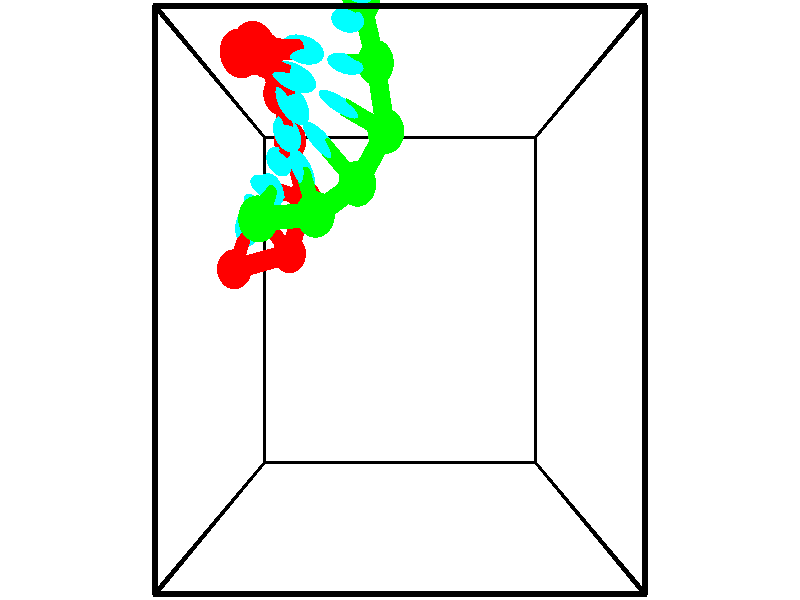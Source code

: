 // switches for output
#declare DRAW_BASES = 1; // possible values are 0, 1; only relevant for DNA ribbons
#declare DRAW_BASES_TYPE = 3; // possible values are 1, 2, 3; only relevant for DNA ribbons
#declare DRAW_FOG = 0; // set to 1 to enable fog

#include "colors.inc"

#include "transforms.inc"
background { rgb <1, 1, 1>}

#default {
   normal{
       ripples 0.25
       frequency 0.20
       turbulence 0.2
       lambda 5
   }
	finish {
		phong 0.1
		phong_size 40.
	}
}

// original window dimensions: 1024x640


// camera settings

camera {
	sky <-0, 1, 0>
	up <-0, 1, 0>
	right 1.6 * <1, 0, 0>
	location <2.5, 2.5, 11.1562>
	look_at <2.5, 2.5, 2.5>
	direction <0, 0, -8.6562>
	angle 67.0682
}


# declare cpy_camera_pos = <2.5, 2.5, 11.1562>;
# if (DRAW_FOG = 1)
fog {
	fog_type 2
	up vnormalize(cpy_camera_pos)
	color rgbt<1,1,1,0.3>
	distance 1e-5
	fog_alt 3e-3
	fog_offset 4
}
# end


// LIGHTS

# declare lum = 6;
global_settings {
	ambient_light rgb lum * <0.05, 0.05, 0.05>
	max_trace_level 15
}# declare cpy_direct_light_amount = 0.25;
light_source
{	1000 * <-1, -1, 1>,
	rgb lum * cpy_direct_light_amount
	parallel
}

light_source
{	1000 * <1, 1, -1>,
	rgb lum * cpy_direct_light_amount
	parallel
}

// strand 0

// nucleotide -1

// particle -1
sphere {
	<0.000922, 2.885939, 2.050512> 0.250000
	pigment { color rgbt <1,0,0,0> }
	no_shadow
}
cylinder {
	<0.057891, 3.210121, 1.823223>,  <0.092073, 3.404631, 1.686850>, 0.100000
	pigment { color rgbt <1,0,0,0> }
	no_shadow
}
cylinder {
	<0.057891, 3.210121, 1.823223>,  <0.000922, 2.885939, 2.050512>, 0.100000
	pigment { color rgbt <1,0,0,0> }
	no_shadow
}

// particle -1
sphere {
	<0.057891, 3.210121, 1.823223> 0.100000
	pigment { color rgbt <1,0,0,0> }
	no_shadow
}
sphere {
	0, 1
	scale<0.080000,0.200000,0.300000>
	matrix <0.698457, 0.324475, 0.637865,
		0.701336, -0.487726, -0.519856,
		0.142423, 0.810456, -0.568222,
		0.100618, 3.453258, 1.652756>
	pigment { color rgbt <0,1,1,0> }
	no_shadow
}
cylinder {
	<0.801321, 3.093260, 1.877966>,  <0.000922, 2.885939, 2.050512>, 0.130000
	pigment { color rgbt <1,0,0,0> }
	no_shadow
}

// nucleotide -1

// particle -1
sphere {
	<0.801321, 3.093260, 1.877966> 0.250000
	pigment { color rgbt <1,0,0,0> }
	no_shadow
}
cylinder {
	<0.537489, 3.393387, 1.895763>,  <0.379190, 3.573463, 1.906442>, 0.100000
	pigment { color rgbt <1,0,0,0> }
	no_shadow
}
cylinder {
	<0.537489, 3.393387, 1.895763>,  <0.801321, 3.093260, 1.877966>, 0.100000
	pigment { color rgbt <1,0,0,0> }
	no_shadow
}

// particle -1
sphere {
	<0.537489, 3.393387, 1.895763> 0.100000
	pigment { color rgbt <1,0,0,0> }
	no_shadow
}
sphere {
	0, 1
	scale<0.080000,0.200000,0.300000>
	matrix <0.670429, 0.560525, 0.486144,
		0.339823, 0.350480, -0.872745,
		-0.659579, 0.750317, 0.044493,
		0.339616, 3.618482, 1.909111>
	pigment { color rgbt <0,1,1,0> }
	no_shadow
}
cylinder {
	<0.999121, 3.831776, 1.617729>,  <0.801321, 3.093260, 1.877966>, 0.130000
	pigment { color rgbt <1,0,0,0> }
	no_shadow
}

// nucleotide -1

// particle -1
sphere {
	<0.999121, 3.831776, 1.617729> 0.250000
	pigment { color rgbt <1,0,0,0> }
	no_shadow
}
cylinder {
	<0.730230, 3.868149, 1.911625>,  <0.568895, 3.889972, 2.087962>, 0.100000
	pigment { color rgbt <1,0,0,0> }
	no_shadow
}
cylinder {
	<0.730230, 3.868149, 1.911625>,  <0.999121, 3.831776, 1.617729>, 0.100000
	pigment { color rgbt <1,0,0,0> }
	no_shadow
}

// particle -1
sphere {
	<0.730230, 3.868149, 1.911625> 0.100000
	pigment { color rgbt <1,0,0,0> }
	no_shadow
}
sphere {
	0, 1
	scale<0.080000,0.200000,0.300000>
	matrix <0.620388, 0.610767, 0.492018,
		-0.404014, 0.786571, -0.466988,
		-0.672228, 0.090932, 0.734739,
		0.528561, 3.895428, 2.132046>
	pigment { color rgbt <0,1,1,0> }
	no_shadow
}
cylinder {
	<0.784465, 4.570633, 1.747651>,  <0.999121, 3.831776, 1.617729>, 0.130000
	pigment { color rgbt <1,0,0,0> }
	no_shadow
}

// nucleotide -1

// particle -1
sphere {
	<0.784465, 4.570633, 1.747651> 0.250000
	pigment { color rgbt <1,0,0,0> }
	no_shadow
}
cylinder {
	<0.756202, 4.351765, 2.081264>,  <0.739244, 4.220444, 2.281432>, 0.100000
	pigment { color rgbt <1,0,0,0> }
	no_shadow
}
cylinder {
	<0.756202, 4.351765, 2.081264>,  <0.784465, 4.570633, 1.747651>, 0.100000
	pigment { color rgbt <1,0,0,0> }
	no_shadow
}

// particle -1
sphere {
	<0.756202, 4.351765, 2.081264> 0.100000
	pigment { color rgbt <1,0,0,0> }
	no_shadow
}
sphere {
	0, 1
	scale<0.080000,0.200000,0.300000>
	matrix <0.632176, 0.622202, 0.461756,
		-0.771597, 0.559882, 0.301945,
		-0.070658, -0.547171, 0.834033,
		0.735005, 4.187613, 2.331474>
	pigment { color rgbt <0,1,1,0> }
	no_shadow
}
cylinder {
	<0.751236, 5.010714, 2.304669>,  <0.784465, 4.570633, 1.747651>, 0.130000
	pigment { color rgbt <1,0,0,0> }
	no_shadow
}

// nucleotide -1

// particle -1
sphere {
	<0.751236, 5.010714, 2.304669> 0.250000
	pigment { color rgbt <1,0,0,0> }
	no_shadow
}
cylinder {
	<0.845068, 4.687244, 2.520454>,  <0.901367, 4.493163, 2.649925>, 0.100000
	pigment { color rgbt <1,0,0,0> }
	no_shadow
}
cylinder {
	<0.845068, 4.687244, 2.520454>,  <0.751236, 5.010714, 2.304669>, 0.100000
	pigment { color rgbt <1,0,0,0> }
	no_shadow
}

// particle -1
sphere {
	<0.845068, 4.687244, 2.520454> 0.100000
	pigment { color rgbt <1,0,0,0> }
	no_shadow
}
sphere {
	0, 1
	scale<0.080000,0.200000,0.300000>
	matrix <0.450689, 0.582174, 0.676721,
		-0.861308, 0.084385, 0.501027,
		0.234580, -0.808673, 0.539463,
		0.915442, 4.444643, 2.682293>
	pigment { color rgbt <0,1,1,0> }
	no_shadow
}
cylinder {
	<0.646787, 5.301239, 2.869025>,  <0.751236, 5.010714, 2.304669>, 0.130000
	pigment { color rgbt <1,0,0,0> }
	no_shadow
}

// nucleotide -1

// particle -1
sphere {
	<0.646787, 5.301239, 2.869025> 0.250000
	pigment { color rgbt <1,0,0,0> }
	no_shadow
}
cylinder {
	<0.871535, 4.974266, 2.919788>,  <1.006384, 4.778082, 2.950246>, 0.100000
	pigment { color rgbt <1,0,0,0> }
	no_shadow
}
cylinder {
	<0.871535, 4.974266, 2.919788>,  <0.646787, 5.301239, 2.869025>, 0.100000
	pigment { color rgbt <1,0,0,0> }
	no_shadow
}

// particle -1
sphere {
	<0.871535, 4.974266, 2.919788> 0.100000
	pigment { color rgbt <1,0,0,0> }
	no_shadow
}
sphere {
	0, 1
	scale<0.080000,0.200000,0.300000>
	matrix <0.427938, 0.418515, 0.801070,
		-0.707934, -0.395789, 0.584962,
		0.561871, -0.817432, 0.126908,
		1.040097, 4.729036, 2.957861>
	pigment { color rgbt <0,1,1,0> }
	no_shadow
}
cylinder {
	<0.467702, 5.111677, 3.477440>,  <0.646787, 5.301239, 2.869025>, 0.130000
	pigment { color rgbt <1,0,0,0> }
	no_shadow
}

// nucleotide -1

// particle -1
sphere {
	<0.467702, 5.111677, 3.477440> 0.250000
	pigment { color rgbt <1,0,0,0> }
	no_shadow
}
cylinder {
	<0.840772, 4.999359, 3.386864>,  <1.064613, 4.931968, 3.332518>, 0.100000
	pigment { color rgbt <1,0,0,0> }
	no_shadow
}
cylinder {
	<0.840772, 4.999359, 3.386864>,  <0.467702, 5.111677, 3.477440>, 0.100000
	pigment { color rgbt <1,0,0,0> }
	no_shadow
}

// particle -1
sphere {
	<0.840772, 4.999359, 3.386864> 0.100000
	pigment { color rgbt <1,0,0,0> }
	no_shadow
}
sphere {
	0, 1
	scale<0.080000,0.200000,0.300000>
	matrix <0.346871, 0.525844, 0.776640,
		-0.099004, -0.802896, 0.587840,
		0.932673, -0.280795, -0.226441,
		1.120574, 4.915121, 3.318932>
	pigment { color rgbt <0,1,1,0> }
	no_shadow
}
cylinder {
	<0.801539, 4.940958, 4.126618>,  <0.467702, 5.111677, 3.477440>, 0.130000
	pigment { color rgbt <1,0,0,0> }
	no_shadow
}

// nucleotide -1

// particle -1
sphere {
	<0.801539, 4.940958, 4.126618> 0.250000
	pigment { color rgbt <1,0,0,0> }
	no_shadow
}
cylinder {
	<1.085568, 5.027927, 3.858730>,  <1.255985, 5.080109, 3.697997>, 0.100000
	pigment { color rgbt <1,0,0,0> }
	no_shadow
}
cylinder {
	<1.085568, 5.027927, 3.858730>,  <0.801539, 4.940958, 4.126618>, 0.100000
	pigment { color rgbt <1,0,0,0> }
	no_shadow
}

// particle -1
sphere {
	<1.085568, 5.027927, 3.858730> 0.100000
	pigment { color rgbt <1,0,0,0> }
	no_shadow
}
sphere {
	0, 1
	scale<0.080000,0.200000,0.300000>
	matrix <0.483259, 0.541276, 0.688099,
		0.512111, -0.812248, 0.279274,
		0.710072, 0.217422, -0.669720,
		1.298589, 5.093154, 3.657814>
	pigment { color rgbt <0,1,1,0> }
	no_shadow
}
// strand 1

// nucleotide -1

// particle -1
sphere {
	<1.301704, 5.881483, 4.312686> 0.250000
	pigment { color rgbt <0,1,0,0> }
	no_shadow
}
cylinder {
	<1.696033, 5.890953, 4.246246>,  <1.932631, 5.896635, 4.206382>, 0.100000
	pigment { color rgbt <0,1,0,0> }
	no_shadow
}
cylinder {
	<1.696033, 5.890953, 4.246246>,  <1.301704, 5.881483, 4.312686>, 0.100000
	pigment { color rgbt <0,1,0,0> }
	no_shadow
}

// particle -1
sphere {
	<1.696033, 5.890953, 4.246246> 0.100000
	pigment { color rgbt <0,1,0,0> }
	no_shadow
}
sphere {
	0, 1
	scale<0.080000,0.200000,0.300000>
	matrix <-0.108478, -0.665295, -0.738657,
		-0.127993, 0.746205, -0.653296,
		0.985825, 0.023675, -0.166100,
		1.991781, 5.898056, 4.196416>
	pigment { color rgbt <0,1,1,0> }
	no_shadow
}
cylinder {
	<1.472992, 6.111269, 3.586358>,  <1.301704, 5.881483, 4.312686>, 0.130000
	pigment { color rgbt <0,1,0,0> }
	no_shadow
}

// nucleotide -1

// particle -1
sphere {
	<1.472992, 6.111269, 3.586358> 0.250000
	pigment { color rgbt <0,1,0,0> }
	no_shadow
}
cylinder {
	<1.726822, 5.847549, 3.747673>,  <1.879120, 5.689318, 3.844462>, 0.100000
	pigment { color rgbt <0,1,0,0> }
	no_shadow
}
cylinder {
	<1.726822, 5.847549, 3.747673>,  <1.472992, 6.111269, 3.586358>, 0.100000
	pigment { color rgbt <0,1,0,0> }
	no_shadow
}

// particle -1
sphere {
	<1.726822, 5.847549, 3.747673> 0.100000
	pigment { color rgbt <0,1,0,0> }
	no_shadow
}
sphere {
	0, 1
	scale<0.080000,0.200000,0.300000>
	matrix <-0.287253, -0.685629, -0.668879,
		0.717496, 0.308608, -0.624468,
		0.634575, -0.659298, 0.403288,
		1.917194, 5.649760, 3.868659>
	pigment { color rgbt <0,1,1,0> }
	no_shadow
}
cylinder {
	<1.978175, 5.851917, 3.049489>,  <1.472992, 6.111269, 3.586358>, 0.130000
	pigment { color rgbt <0,1,0,0> }
	no_shadow
}

// nucleotide -1

// particle -1
sphere {
	<1.978175, 5.851917, 3.049489> 0.250000
	pigment { color rgbt <0,1,0,0> }
	no_shadow
}
cylinder {
	<1.903130, 5.610619, 3.359558>,  <1.858102, 5.465839, 3.545600>, 0.100000
	pigment { color rgbt <0,1,0,0> }
	no_shadow
}
cylinder {
	<1.903130, 5.610619, 3.359558>,  <1.978175, 5.851917, 3.049489>, 0.100000
	pigment { color rgbt <0,1,0,0> }
	no_shadow
}

// particle -1
sphere {
	<1.903130, 5.610619, 3.359558> 0.100000
	pigment { color rgbt <0,1,0,0> }
	no_shadow
}
sphere {
	0, 1
	scale<0.080000,0.200000,0.300000>
	matrix <-0.248391, -0.734399, -0.631633,
		0.950317, -0.311050, -0.012057,
		-0.187614, -0.603246, 0.775174,
		1.846845, 5.429645, 3.592110>
	pigment { color rgbt <0,1,1,0> }
	no_shadow
}
cylinder {
	<2.164126, 5.227980, 2.828888>,  <1.978175, 5.851917, 3.049489>, 0.130000
	pigment { color rgbt <0,1,0,0> }
	no_shadow
}

// nucleotide -1

// particle -1
sphere {
	<2.164126, 5.227980, 2.828888> 0.250000
	pigment { color rgbt <0,1,0,0> }
	no_shadow
}
cylinder {
	<1.956974, 5.115631, 3.152100>,  <1.832683, 5.048222, 3.346027>, 0.100000
	pigment { color rgbt <0,1,0,0> }
	no_shadow
}
cylinder {
	<1.956974, 5.115631, 3.152100>,  <2.164126, 5.227980, 2.828888>, 0.100000
	pigment { color rgbt <0,1,0,0> }
	no_shadow
}

// particle -1
sphere {
	<1.956974, 5.115631, 3.152100> 0.100000
	pigment { color rgbt <0,1,0,0> }
	no_shadow
}
sphere {
	0, 1
	scale<0.080000,0.200000,0.300000>
	matrix <-0.358846, -0.786114, -0.503244,
		0.776550, -0.550578, 0.306324,
		-0.517881, -0.280871, 0.808029,
		1.801610, 5.031370, 3.394508>
	pigment { color rgbt <0,1,1,0> }
	no_shadow
}
cylinder {
	<2.307506, 4.413176, 2.935440>,  <2.164126, 5.227980, 2.828888>, 0.130000
	pigment { color rgbt <0,1,0,0> }
	no_shadow
}

// nucleotide -1

// particle -1
sphere {
	<2.307506, 4.413176, 2.935440> 0.250000
	pigment { color rgbt <0,1,0,0> }
	no_shadow
}
cylinder {
	<1.961155, 4.549644, 3.081787>,  <1.753344, 4.631526, 3.169595>, 0.100000
	pigment { color rgbt <0,1,0,0> }
	no_shadow
}
cylinder {
	<1.961155, 4.549644, 3.081787>,  <2.307506, 4.413176, 2.935440>, 0.100000
	pigment { color rgbt <0,1,0,0> }
	no_shadow
}

// particle -1
sphere {
	<1.961155, 4.549644, 3.081787> 0.100000
	pigment { color rgbt <0,1,0,0> }
	no_shadow
}
sphere {
	0, 1
	scale<0.080000,0.200000,0.300000>
	matrix <-0.469710, -0.806113, -0.359936,
		0.172131, -0.483512, 0.858246,
		-0.865877, 0.341171, 0.365868,
		1.701392, 4.651996, 3.191547>
	pigment { color rgbt <0,1,1,0> }
	no_shadow
}
cylinder {
	<1.932714, 3.786528, 3.127734>,  <2.307506, 4.413176, 2.935440>, 0.130000
	pigment { color rgbt <0,1,0,0> }
	no_shadow
}

// nucleotide -1

// particle -1
sphere {
	<1.932714, 3.786528, 3.127734> 0.250000
	pigment { color rgbt <0,1,0,0> }
	no_shadow
}
cylinder {
	<1.649014, 4.067062, 3.099197>,  <1.478793, 4.235383, 3.082076>, 0.100000
	pigment { color rgbt <0,1,0,0> }
	no_shadow
}
cylinder {
	<1.649014, 4.067062, 3.099197>,  <1.932714, 3.786528, 3.127734>, 0.100000
	pigment { color rgbt <0,1,0,0> }
	no_shadow
}

// particle -1
sphere {
	<1.649014, 4.067062, 3.099197> 0.100000
	pigment { color rgbt <0,1,0,0> }
	no_shadow
}
sphere {
	0, 1
	scale<0.080000,0.200000,0.300000>
	matrix <-0.609560, -0.660961, -0.437683,
		-0.354117, -0.266941, 0.896294,
		-0.709251, 0.701336, -0.071341,
		1.436238, 4.277463, 3.077795>
	pigment { color rgbt <0,1,1,0> }
	no_shadow
}
cylinder {
	<1.400953, 3.425502, 3.313524>,  <1.932714, 3.786528, 3.127734>, 0.130000
	pigment { color rgbt <0,1,0,0> }
	no_shadow
}

// nucleotide -1

// particle -1
sphere {
	<1.400953, 3.425502, 3.313524> 0.250000
	pigment { color rgbt <0,1,0,0> }
	no_shadow
}
cylinder {
	<1.269455, 3.741661, 3.106758>,  <1.190556, 3.931356, 2.982699>, 0.100000
	pigment { color rgbt <0,1,0,0> }
	no_shadow
}
cylinder {
	<1.269455, 3.741661, 3.106758>,  <1.400953, 3.425502, 3.313524>, 0.100000
	pigment { color rgbt <0,1,0,0> }
	no_shadow
}

// particle -1
sphere {
	<1.269455, 3.741661, 3.106758> 0.100000
	pigment { color rgbt <0,1,0,0> }
	no_shadow
}
sphere {
	0, 1
	scale<0.080000,0.200000,0.300000>
	matrix <-0.712791, -0.566717, -0.413231,
		-0.619561, 0.232605, 0.749693,
		-0.328744, 0.790396, -0.516915,
		1.170831, 3.978780, 2.951684>
	pigment { color rgbt <0,1,1,0> }
	no_shadow
}
cylinder {
	<0.682060, 3.365448, 3.414881>,  <1.400953, 3.425502, 3.313524>, 0.130000
	pigment { color rgbt <0,1,0,0> }
	no_shadow
}

// nucleotide -1

// particle -1
sphere {
	<0.682060, 3.365448, 3.414881> 0.250000
	pigment { color rgbt <0,1,0,0> }
	no_shadow
}
cylinder {
	<0.706882, 3.591911, 3.086098>,  <0.721776, 3.727789, 2.888828>, 0.100000
	pigment { color rgbt <0,1,0,0> }
	no_shadow
}
cylinder {
	<0.706882, 3.591911, 3.086098>,  <0.682060, 3.365448, 3.414881>, 0.100000
	pigment { color rgbt <0,1,0,0> }
	no_shadow
}

// particle -1
sphere {
	<0.706882, 3.591911, 3.086098> 0.100000
	pigment { color rgbt <0,1,0,0> }
	no_shadow
}
sphere {
	0, 1
	scale<0.080000,0.200000,0.300000>
	matrix <-0.723653, -0.541649, -0.427719,
		-0.687369, 0.621355, 0.376089,
		0.062057, 0.566158, -0.821957,
		0.725499, 3.761759, 2.839510>
	pigment { color rgbt <0,1,1,0> }
	no_shadow
}
// box output
cylinder {
	<0.000000, 0.000000, 0.000000>,  <5.000000, 0.000000, 0.000000>, 0.025000
	pigment { color rgbt <0,0,0,0> }
	no_shadow
}
cylinder {
	<0.000000, 0.000000, 0.000000>,  <0.000000, 5.000000, 0.000000>, 0.025000
	pigment { color rgbt <0,0,0,0> }
	no_shadow
}
cylinder {
	<0.000000, 0.000000, 0.000000>,  <0.000000, 0.000000, 5.000000>, 0.025000
	pigment { color rgbt <0,0,0,0> }
	no_shadow
}
cylinder {
	<5.000000, 5.000000, 5.000000>,  <0.000000, 5.000000, 5.000000>, 0.025000
	pigment { color rgbt <0,0,0,0> }
	no_shadow
}
cylinder {
	<5.000000, 5.000000, 5.000000>,  <5.000000, 0.000000, 5.000000>, 0.025000
	pigment { color rgbt <0,0,0,0> }
	no_shadow
}
cylinder {
	<5.000000, 5.000000, 5.000000>,  <5.000000, 5.000000, 0.000000>, 0.025000
	pigment { color rgbt <0,0,0,0> }
	no_shadow
}
cylinder {
	<0.000000, 0.000000, 5.000000>,  <0.000000, 5.000000, 5.000000>, 0.025000
	pigment { color rgbt <0,0,0,0> }
	no_shadow
}
cylinder {
	<0.000000, 0.000000, 5.000000>,  <5.000000, 0.000000, 5.000000>, 0.025000
	pigment { color rgbt <0,0,0,0> }
	no_shadow
}
cylinder {
	<5.000000, 5.000000, 0.000000>,  <0.000000, 5.000000, 0.000000>, 0.025000
	pigment { color rgbt <0,0,0,0> }
	no_shadow
}
cylinder {
	<5.000000, 5.000000, 0.000000>,  <5.000000, 0.000000, 0.000000>, 0.025000
	pigment { color rgbt <0,0,0,0> }
	no_shadow
}
cylinder {
	<5.000000, 0.000000, 5.000000>,  <5.000000, 0.000000, 0.000000>, 0.025000
	pigment { color rgbt <0,0,0,0> }
	no_shadow
}
cylinder {
	<0.000000, 5.000000, 0.000000>,  <0.000000, 5.000000, 5.000000>, 0.025000
	pigment { color rgbt <0,0,0,0> }
	no_shadow
}
// end of box output
